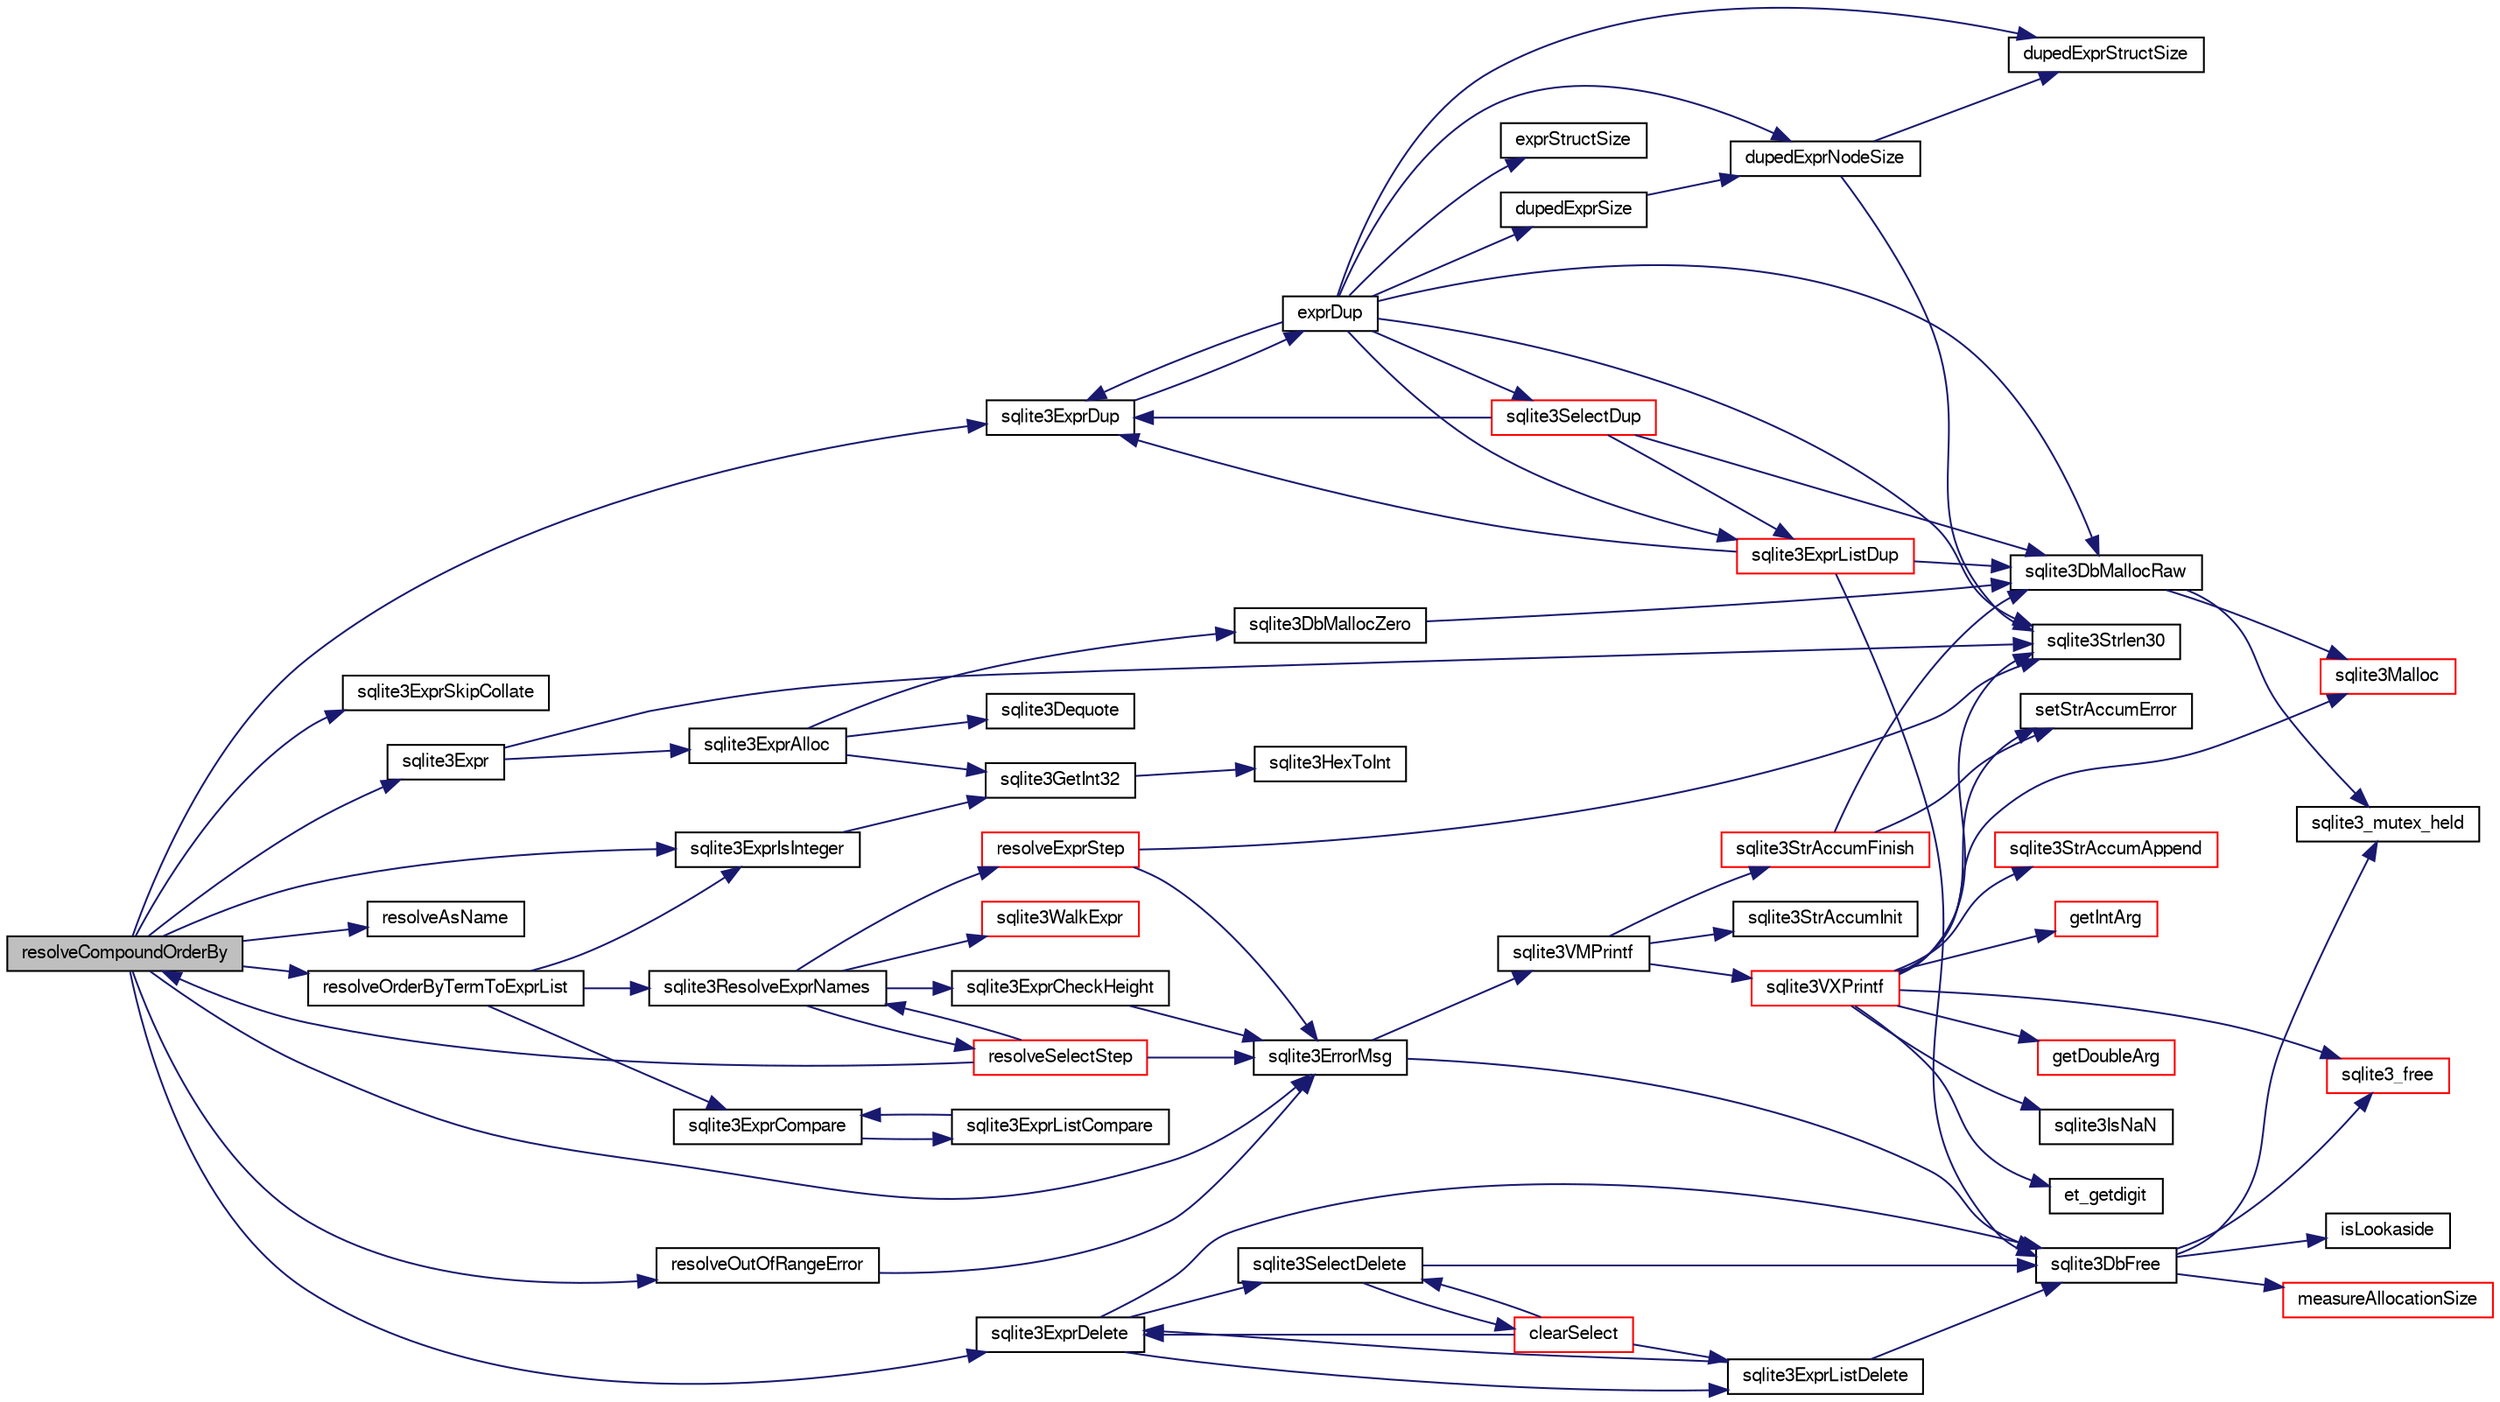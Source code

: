 digraph "resolveCompoundOrderBy"
{
  edge [fontname="FreeSans",fontsize="10",labelfontname="FreeSans",labelfontsize="10"];
  node [fontname="FreeSans",fontsize="10",shape=record];
  rankdir="LR";
  Node271746 [label="resolveCompoundOrderBy",height=0.2,width=0.4,color="black", fillcolor="grey75", style="filled", fontcolor="black"];
  Node271746 -> Node271747 [color="midnightblue",fontsize="10",style="solid",fontname="FreeSans"];
  Node271747 [label="sqlite3ErrorMsg",height=0.2,width=0.4,color="black", fillcolor="white", style="filled",URL="$sqlite3_8c.html#aee2798e173651adae0f9c85469f3457d"];
  Node271747 -> Node271748 [color="midnightblue",fontsize="10",style="solid",fontname="FreeSans"];
  Node271748 [label="sqlite3VMPrintf",height=0.2,width=0.4,color="black", fillcolor="white", style="filled",URL="$sqlite3_8c.html#a05535d0982ef06fbc2ee8195ebbae689"];
  Node271748 -> Node271749 [color="midnightblue",fontsize="10",style="solid",fontname="FreeSans"];
  Node271749 [label="sqlite3StrAccumInit",height=0.2,width=0.4,color="black", fillcolor="white", style="filled",URL="$sqlite3_8c.html#aabf95e113b9d54d519cd15a56215f560"];
  Node271748 -> Node271750 [color="midnightblue",fontsize="10",style="solid",fontname="FreeSans"];
  Node271750 [label="sqlite3VXPrintf",height=0.2,width=0.4,color="red", fillcolor="white", style="filled",URL="$sqlite3_8c.html#a63c25806c9bd4a2b76f9a0eb232c6bde"];
  Node271750 -> Node271751 [color="midnightblue",fontsize="10",style="solid",fontname="FreeSans"];
  Node271751 [label="sqlite3StrAccumAppend",height=0.2,width=0.4,color="red", fillcolor="white", style="filled",URL="$sqlite3_8c.html#a56664fa33def33c5a5245b623441d5e0"];
  Node271750 -> Node272024 [color="midnightblue",fontsize="10",style="solid",fontname="FreeSans"];
  Node272024 [label="getIntArg",height=0.2,width=0.4,color="red", fillcolor="white", style="filled",URL="$sqlite3_8c.html#abff258963dbd9205fb299851a64c67be"];
  Node271750 -> Node271769 [color="midnightblue",fontsize="10",style="solid",fontname="FreeSans"];
  Node271769 [label="sqlite3Malloc",height=0.2,width=0.4,color="red", fillcolor="white", style="filled",URL="$sqlite3_8c.html#a361a2eaa846b1885f123abe46f5d8b2b"];
  Node271750 -> Node271754 [color="midnightblue",fontsize="10",style="solid",fontname="FreeSans"];
  Node271754 [label="setStrAccumError",height=0.2,width=0.4,color="black", fillcolor="white", style="filled",URL="$sqlite3_8c.html#a3dc479a1fc8ba1ab8edfe51f8a0b102c"];
  Node271750 -> Node272025 [color="midnightblue",fontsize="10",style="solid",fontname="FreeSans"];
  Node272025 [label="getDoubleArg",height=0.2,width=0.4,color="red", fillcolor="white", style="filled",URL="$sqlite3_8c.html#a1cf25120072c85bd261983b24c12c3d9"];
  Node271750 -> Node271918 [color="midnightblue",fontsize="10",style="solid",fontname="FreeSans"];
  Node271918 [label="sqlite3IsNaN",height=0.2,width=0.4,color="black", fillcolor="white", style="filled",URL="$sqlite3_8c.html#aed4d78203877c3486765ccbc7feebb50"];
  Node271750 -> Node271836 [color="midnightblue",fontsize="10",style="solid",fontname="FreeSans"];
  Node271836 [label="sqlite3Strlen30",height=0.2,width=0.4,color="black", fillcolor="white", style="filled",URL="$sqlite3_8c.html#a3dcd80ba41f1a308193dee74857b62a7"];
  Node271750 -> Node272026 [color="midnightblue",fontsize="10",style="solid",fontname="FreeSans"];
  Node272026 [label="et_getdigit",height=0.2,width=0.4,color="black", fillcolor="white", style="filled",URL="$sqlite3_8c.html#a40c5a308749ad07cc2397a53e081bff0"];
  Node271750 -> Node271762 [color="midnightblue",fontsize="10",style="solid",fontname="FreeSans"];
  Node271762 [label="sqlite3_free",height=0.2,width=0.4,color="red", fillcolor="white", style="filled",URL="$sqlite3_8c.html#a6552349e36a8a691af5487999ab09519"];
  Node271748 -> Node271800 [color="midnightblue",fontsize="10",style="solid",fontname="FreeSans"];
  Node271800 [label="sqlite3StrAccumFinish",height=0.2,width=0.4,color="red", fillcolor="white", style="filled",URL="$sqlite3_8c.html#adb7f26b10ac1b847db6f000ef4c2e2ba"];
  Node271800 -> Node271768 [color="midnightblue",fontsize="10",style="solid",fontname="FreeSans"];
  Node271768 [label="sqlite3DbMallocRaw",height=0.2,width=0.4,color="black", fillcolor="white", style="filled",URL="$sqlite3_8c.html#abbe8be0cf7175e11ddc3e2218fad924e"];
  Node271768 -> Node271757 [color="midnightblue",fontsize="10",style="solid",fontname="FreeSans"];
  Node271757 [label="sqlite3_mutex_held",height=0.2,width=0.4,color="black", fillcolor="white", style="filled",URL="$sqlite3_8c.html#acf77da68932b6bc163c5e68547ecc3e7"];
  Node271768 -> Node271769 [color="midnightblue",fontsize="10",style="solid",fontname="FreeSans"];
  Node271800 -> Node271754 [color="midnightblue",fontsize="10",style="solid",fontname="FreeSans"];
  Node271747 -> Node271756 [color="midnightblue",fontsize="10",style="solid",fontname="FreeSans"];
  Node271756 [label="sqlite3DbFree",height=0.2,width=0.4,color="black", fillcolor="white", style="filled",URL="$sqlite3_8c.html#ac70ab821a6607b4a1b909582dc37a069"];
  Node271756 -> Node271757 [color="midnightblue",fontsize="10",style="solid",fontname="FreeSans"];
  Node271756 -> Node271758 [color="midnightblue",fontsize="10",style="solid",fontname="FreeSans"];
  Node271758 [label="measureAllocationSize",height=0.2,width=0.4,color="red", fillcolor="white", style="filled",URL="$sqlite3_8c.html#a45731e644a22fdb756e2b6337224217a"];
  Node271756 -> Node271761 [color="midnightblue",fontsize="10",style="solid",fontname="FreeSans"];
  Node271761 [label="isLookaside",height=0.2,width=0.4,color="black", fillcolor="white", style="filled",URL="$sqlite3_8c.html#a770fa05ff9717b75e16f4d968a77b897"];
  Node271756 -> Node271762 [color="midnightblue",fontsize="10",style="solid",fontname="FreeSans"];
  Node271746 -> Node272030 [color="midnightblue",fontsize="10",style="solid",fontname="FreeSans"];
  Node272030 [label="sqlite3ExprSkipCollate",height=0.2,width=0.4,color="black", fillcolor="white", style="filled",URL="$sqlite3_8c.html#a91b59896d4e3534de7c33940dca8537c"];
  Node271746 -> Node272031 [color="midnightblue",fontsize="10",style="solid",fontname="FreeSans"];
  Node272031 [label="sqlite3ExprIsInteger",height=0.2,width=0.4,color="black", fillcolor="white", style="filled",URL="$sqlite3_8c.html#a93009f02d365fbdd3f83865b723fd950"];
  Node272031 -> Node272032 [color="midnightblue",fontsize="10",style="solid",fontname="FreeSans"];
  Node272032 [label="sqlite3GetInt32",height=0.2,width=0.4,color="black", fillcolor="white", style="filled",URL="$sqlite3_8c.html#a5f876209b4343549fc9224cd11c70928"];
  Node272032 -> Node272033 [color="midnightblue",fontsize="10",style="solid",fontname="FreeSans"];
  Node272033 [label="sqlite3HexToInt",height=0.2,width=0.4,color="black", fillcolor="white", style="filled",URL="$sqlite3_8c.html#ae3802c77b18399c03c8c9f973ff47239"];
  Node271746 -> Node272034 [color="midnightblue",fontsize="10",style="solid",fontname="FreeSans"];
  Node272034 [label="resolveOutOfRangeError",height=0.2,width=0.4,color="black", fillcolor="white", style="filled",URL="$sqlite3_8c.html#abaf80a4194f11e3f8515a85ab94f670b"];
  Node272034 -> Node271747 [color="midnightblue",fontsize="10",style="solid",fontname="FreeSans"];
  Node271746 -> Node272035 [color="midnightblue",fontsize="10",style="solid",fontname="FreeSans"];
  Node272035 [label="resolveAsName",height=0.2,width=0.4,color="black", fillcolor="white", style="filled",URL="$sqlite3_8c.html#abb95777576695ea71cdd95e0c17382f8"];
  Node271746 -> Node272036 [color="midnightblue",fontsize="10",style="solid",fontname="FreeSans"];
  Node272036 [label="sqlite3ExprDup",height=0.2,width=0.4,color="black", fillcolor="white", style="filled",URL="$sqlite3_8c.html#a509095508224c9f99698d86205234209"];
  Node272036 -> Node272037 [color="midnightblue",fontsize="10",style="solid",fontname="FreeSans"];
  Node272037 [label="exprDup",height=0.2,width=0.4,color="black", fillcolor="white", style="filled",URL="$sqlite3_8c.html#a89f473c64253ae0a76749f543466a05a"];
  Node272037 -> Node271768 [color="midnightblue",fontsize="10",style="solid",fontname="FreeSans"];
  Node272037 -> Node272038 [color="midnightblue",fontsize="10",style="solid",fontname="FreeSans"];
  Node272038 [label="dupedExprSize",height=0.2,width=0.4,color="black", fillcolor="white", style="filled",URL="$sqlite3_8c.html#a9c79c04ad08e45cf19c143c6de3b634c"];
  Node272038 -> Node272039 [color="midnightblue",fontsize="10",style="solid",fontname="FreeSans"];
  Node272039 [label="dupedExprNodeSize",height=0.2,width=0.4,color="black", fillcolor="white", style="filled",URL="$sqlite3_8c.html#ad2b8ec81910e74d2a6a73250a7d82801"];
  Node272039 -> Node272040 [color="midnightblue",fontsize="10",style="solid",fontname="FreeSans"];
  Node272040 [label="dupedExprStructSize",height=0.2,width=0.4,color="black", fillcolor="white", style="filled",URL="$sqlite3_8c.html#ac6b4cf7bb7f9249aa2e5d311fe2e4998"];
  Node272039 -> Node271836 [color="midnightblue",fontsize="10",style="solid",fontname="FreeSans"];
  Node272037 -> Node272040 [color="midnightblue",fontsize="10",style="solid",fontname="FreeSans"];
  Node272037 -> Node271836 [color="midnightblue",fontsize="10",style="solid",fontname="FreeSans"];
  Node272037 -> Node272041 [color="midnightblue",fontsize="10",style="solid",fontname="FreeSans"];
  Node272041 [label="exprStructSize",height=0.2,width=0.4,color="black", fillcolor="white", style="filled",URL="$sqlite3_8c.html#a8fe8a668c35e1c51cb67ab0e991f484e"];
  Node272037 -> Node272042 [color="midnightblue",fontsize="10",style="solid",fontname="FreeSans"];
  Node272042 [label="sqlite3SelectDup",height=0.2,width=0.4,color="red", fillcolor="white", style="filled",URL="$sqlite3_8c.html#af8a7f75590dced000c27784d90b57b87"];
  Node272042 -> Node271768 [color="midnightblue",fontsize="10",style="solid",fontname="FreeSans"];
  Node272042 -> Node272043 [color="midnightblue",fontsize="10",style="solid",fontname="FreeSans"];
  Node272043 [label="sqlite3ExprListDup",height=0.2,width=0.4,color="red", fillcolor="white", style="filled",URL="$sqlite3_8c.html#abfb0903f2fc516fcceec37b3489d528c"];
  Node272043 -> Node271768 [color="midnightblue",fontsize="10",style="solid",fontname="FreeSans"];
  Node272043 -> Node271756 [color="midnightblue",fontsize="10",style="solid",fontname="FreeSans"];
  Node272043 -> Node272036 [color="midnightblue",fontsize="10",style="solid",fontname="FreeSans"];
  Node272042 -> Node272036 [color="midnightblue",fontsize="10",style="solid",fontname="FreeSans"];
  Node272037 -> Node272043 [color="midnightblue",fontsize="10",style="solid",fontname="FreeSans"];
  Node272037 -> Node272039 [color="midnightblue",fontsize="10",style="solid",fontname="FreeSans"];
  Node272037 -> Node272036 [color="midnightblue",fontsize="10",style="solid",fontname="FreeSans"];
  Node271746 -> Node272048 [color="midnightblue",fontsize="10",style="solid",fontname="FreeSans"];
  Node272048 [label="resolveOrderByTermToExprList",height=0.2,width=0.4,color="black", fillcolor="white", style="filled",URL="$sqlite3_8c.html#ac7f7eabdc769257622ad90aac3e02fe6"];
  Node272048 -> Node272031 [color="midnightblue",fontsize="10",style="solid",fontname="FreeSans"];
  Node272048 -> Node272049 [color="midnightblue",fontsize="10",style="solid",fontname="FreeSans"];
  Node272049 [label="sqlite3ResolveExprNames",height=0.2,width=0.4,color="black", fillcolor="white", style="filled",URL="$sqlite3_8c.html#a537cf717a3f847807d3a3fd65da636ad"];
  Node272049 -> Node272050 [color="midnightblue",fontsize="10",style="solid",fontname="FreeSans"];
  Node272050 [label="sqlite3ExprCheckHeight",height=0.2,width=0.4,color="black", fillcolor="white", style="filled",URL="$sqlite3_8c.html#ab208260635507bd7a5c58b612db514f2"];
  Node272050 -> Node271747 [color="midnightblue",fontsize="10",style="solid",fontname="FreeSans"];
  Node272049 -> Node272051 [color="midnightblue",fontsize="10",style="solid",fontname="FreeSans"];
  Node272051 [label="resolveExprStep",height=0.2,width=0.4,color="red", fillcolor="white", style="filled",URL="$sqlite3_8c.html#a0687a8650fd8a4ebbf5c2c5a75a8fb13"];
  Node272051 -> Node271836 [color="midnightblue",fontsize="10",style="solid",fontname="FreeSans"];
  Node272051 -> Node271747 [color="midnightblue",fontsize="10",style="solid",fontname="FreeSans"];
  Node272049 -> Node272754 [color="midnightblue",fontsize="10",style="solid",fontname="FreeSans"];
  Node272754 [label="resolveSelectStep",height=0.2,width=0.4,color="red", fillcolor="white", style="filled",URL="$sqlite3_8c.html#a0b9015a9e505c63fd104dcbad672c814"];
  Node272754 -> Node272049 [color="midnightblue",fontsize="10",style="solid",fontname="FreeSans"];
  Node272754 -> Node271747 [color="midnightblue",fontsize="10",style="solid",fontname="FreeSans"];
  Node272754 -> Node271746 [color="midnightblue",fontsize="10",style="solid",fontname="FreeSans"];
  Node272049 -> Node272059 [color="midnightblue",fontsize="10",style="solid",fontname="FreeSans"];
  Node272059 [label="sqlite3WalkExpr",height=0.2,width=0.4,color="red", fillcolor="white", style="filled",URL="$sqlite3_8c.html#a5d04d7273f7194fb0fbb24e7ee5e1b5a"];
  Node272048 -> Node272807 [color="midnightblue",fontsize="10",style="solid",fontname="FreeSans"];
  Node272807 [label="sqlite3ExprCompare",height=0.2,width=0.4,color="black", fillcolor="white", style="filled",URL="$sqlite3_8c.html#a0062379db3318d71048a461297c31598"];
  Node272807 -> Node272808 [color="midnightblue",fontsize="10",style="solid",fontname="FreeSans"];
  Node272808 [label="sqlite3ExprListCompare",height=0.2,width=0.4,color="black", fillcolor="white", style="filled",URL="$sqlite3_8c.html#a2ec8c2311e6547386e5f60e251ebabc7"];
  Node272808 -> Node272807 [color="midnightblue",fontsize="10",style="solid",fontname="FreeSans"];
  Node271746 -> Node272067 [color="midnightblue",fontsize="10",style="solid",fontname="FreeSans"];
  Node272067 [label="sqlite3ExprDelete",height=0.2,width=0.4,color="black", fillcolor="white", style="filled",URL="$sqlite3_8c.html#ae4e21ab5918e0428fbaa9e615dceb309"];
  Node272067 -> Node271756 [color="midnightblue",fontsize="10",style="solid",fontname="FreeSans"];
  Node272067 -> Node272068 [color="midnightblue",fontsize="10",style="solid",fontname="FreeSans"];
  Node272068 [label="sqlite3SelectDelete",height=0.2,width=0.4,color="black", fillcolor="white", style="filled",URL="$sqlite3_8c.html#a0f56959f0acac85496744f0d068854a0"];
  Node272068 -> Node272069 [color="midnightblue",fontsize="10",style="solid",fontname="FreeSans"];
  Node272069 [label="clearSelect",height=0.2,width=0.4,color="red", fillcolor="white", style="filled",URL="$sqlite3_8c.html#ac083bac4f2f02c26aa02fc24ca8c2dd9"];
  Node272069 -> Node272070 [color="midnightblue",fontsize="10",style="solid",fontname="FreeSans"];
  Node272070 [label="sqlite3ExprListDelete",height=0.2,width=0.4,color="black", fillcolor="white", style="filled",URL="$sqlite3_8c.html#ae9cd46eac81e86a04ed8c09b99fc3c10"];
  Node272070 -> Node272067 [color="midnightblue",fontsize="10",style="solid",fontname="FreeSans"];
  Node272070 -> Node271756 [color="midnightblue",fontsize="10",style="solid",fontname="FreeSans"];
  Node272069 -> Node272067 [color="midnightblue",fontsize="10",style="solid",fontname="FreeSans"];
  Node272069 -> Node272068 [color="midnightblue",fontsize="10",style="solid",fontname="FreeSans"];
  Node272068 -> Node271756 [color="midnightblue",fontsize="10",style="solid",fontname="FreeSans"];
  Node272067 -> Node272070 [color="midnightblue",fontsize="10",style="solid",fontname="FreeSans"];
  Node271746 -> Node272764 [color="midnightblue",fontsize="10",style="solid",fontname="FreeSans"];
  Node272764 [label="sqlite3Expr",height=0.2,width=0.4,color="black", fillcolor="white", style="filled",URL="$sqlite3_8c.html#a790d28ff2bd0d13725c692e0c4ed7105"];
  Node272764 -> Node271836 [color="midnightblue",fontsize="10",style="solid",fontname="FreeSans"];
  Node272764 -> Node272735 [color="midnightblue",fontsize="10",style="solid",fontname="FreeSans"];
  Node272735 [label="sqlite3ExprAlloc",height=0.2,width=0.4,color="black", fillcolor="white", style="filled",URL="$sqlite3_8c.html#a7f1c54604acd48617bd41d26f5db776d"];
  Node272735 -> Node272032 [color="midnightblue",fontsize="10",style="solid",fontname="FreeSans"];
  Node272735 -> Node271962 [color="midnightblue",fontsize="10",style="solid",fontname="FreeSans"];
  Node271962 [label="sqlite3DbMallocZero",height=0.2,width=0.4,color="black", fillcolor="white", style="filled",URL="$sqlite3_8c.html#a49cfebac9d6067a03442c92af73f33e4"];
  Node271962 -> Node271768 [color="midnightblue",fontsize="10",style="solid",fontname="FreeSans"];
  Node272735 -> Node272016 [color="midnightblue",fontsize="10",style="solid",fontname="FreeSans"];
  Node272016 [label="sqlite3Dequote",height=0.2,width=0.4,color="black", fillcolor="white", style="filled",URL="$sqlite3_8c.html#a7b0ccb71d60de662cbb09755454dee5d"];
}
